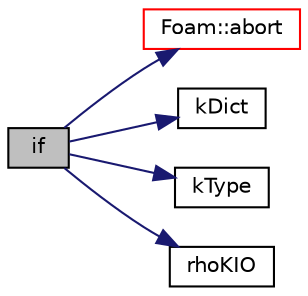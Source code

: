 digraph "if"
{
  bgcolor="transparent";
  edge [fontname="Helvetica",fontsize="10",labelfontname="Helvetica",labelfontsize="10"];
  node [fontname="Helvetica",fontsize="10",shape=record];
  rankdir="LR";
  Node1 [label="if",height=0.2,width=0.4,color="black", fillcolor="grey75", style="filled", fontcolor="black"];
  Node1 -> Node2 [color="midnightblue",fontsize="10",style="solid",fontname="Helvetica"];
  Node2 [label="Foam::abort",height=0.2,width=0.4,color="red",URL="$a10909.html#a447107a607d03e417307c203fa5fb44b"];
  Node1 -> Node3 [color="midnightblue",fontsize="10",style="solid",fontname="Helvetica"];
  Node3 [label="kDict",height=0.2,width=0.4,color="black",URL="$a04023.html#a9500fe28a58614561f6690ad95cf4f1e"];
  Node1 -> Node4 [color="midnightblue",fontsize="10",style="solid",fontname="Helvetica"];
  Node4 [label="kType",height=0.2,width=0.4,color="black",URL="$a04023.html#a295785c9baf9730d6ff88f7de34fc826"];
  Node1 -> Node5 [color="midnightblue",fontsize="10",style="solid",fontname="Helvetica"];
  Node5 [label="rhoKIO",height=0.2,width=0.4,color="black",URL="$a04023.html#a74ce8a1a8eee025fffdc49b1aabbec74"];
}
